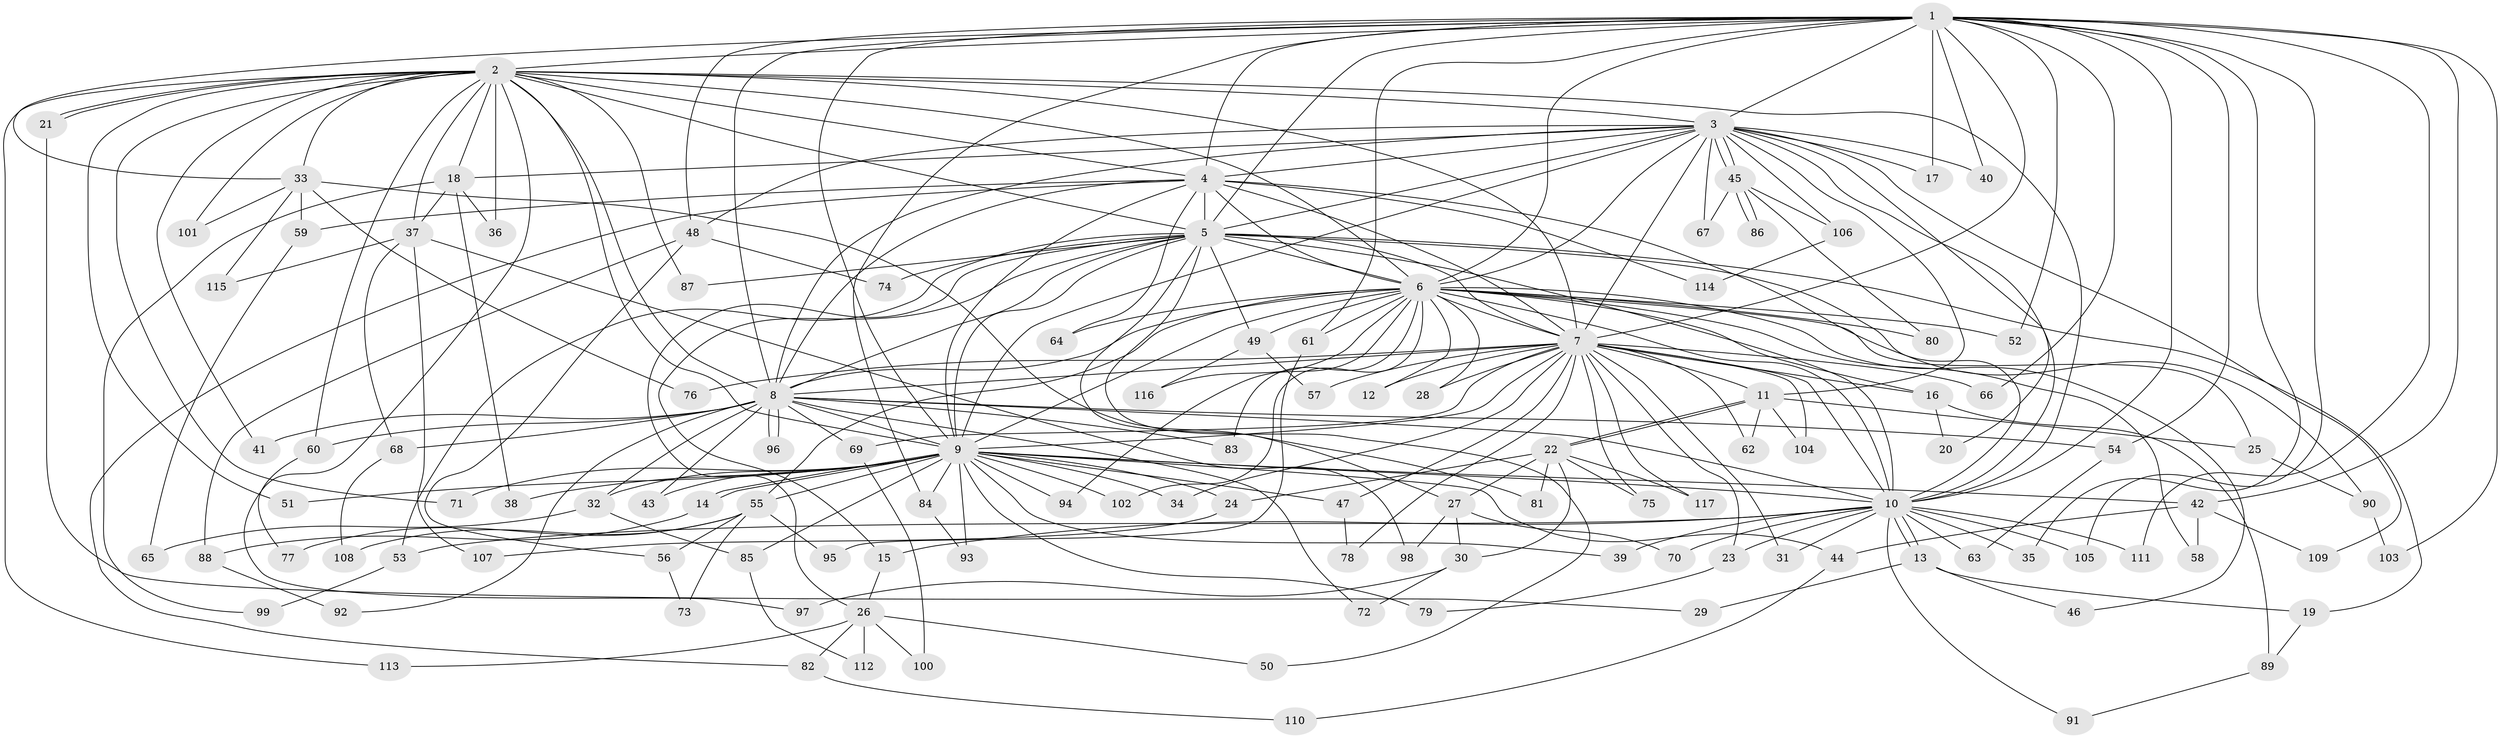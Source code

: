 // coarse degree distribution, {25: 0.014084507042253521, 23: 0.014084507042253521, 15: 0.028169014084507043, 9: 0.014084507042253521, 18: 0.014084507042253521, 26: 0.014084507042253521, 7: 0.04225352112676056, 2: 0.5352112676056338, 4: 0.028169014084507043, 3: 0.16901408450704225, 6: 0.056338028169014086, 8: 0.014084507042253521, 5: 0.028169014084507043, 1: 0.028169014084507043}
// Generated by graph-tools (version 1.1) at 2025/49/03/04/25 22:49:34]
// undirected, 117 vertices, 259 edges
graph export_dot {
  node [color=gray90,style=filled];
  1;
  2;
  3;
  4;
  5;
  6;
  7;
  8;
  9;
  10;
  11;
  12;
  13;
  14;
  15;
  16;
  17;
  18;
  19;
  20;
  21;
  22;
  23;
  24;
  25;
  26;
  27;
  28;
  29;
  30;
  31;
  32;
  33;
  34;
  35;
  36;
  37;
  38;
  39;
  40;
  41;
  42;
  43;
  44;
  45;
  46;
  47;
  48;
  49;
  50;
  51;
  52;
  53;
  54;
  55;
  56;
  57;
  58;
  59;
  60;
  61;
  62;
  63;
  64;
  65;
  66;
  67;
  68;
  69;
  70;
  71;
  72;
  73;
  74;
  75;
  76;
  77;
  78;
  79;
  80;
  81;
  82;
  83;
  84;
  85;
  86;
  87;
  88;
  89;
  90;
  91;
  92;
  93;
  94;
  95;
  96;
  97;
  98;
  99;
  100;
  101;
  102;
  103;
  104;
  105;
  106;
  107;
  108;
  109;
  110;
  111;
  112;
  113;
  114;
  115;
  116;
  117;
  1 -- 2;
  1 -- 3;
  1 -- 4;
  1 -- 5;
  1 -- 6;
  1 -- 7;
  1 -- 8;
  1 -- 9;
  1 -- 10;
  1 -- 17;
  1 -- 33;
  1 -- 35;
  1 -- 40;
  1 -- 42;
  1 -- 48;
  1 -- 52;
  1 -- 54;
  1 -- 61;
  1 -- 66;
  1 -- 84;
  1 -- 103;
  1 -- 105;
  1 -- 111;
  2 -- 3;
  2 -- 4;
  2 -- 5;
  2 -- 6;
  2 -- 7;
  2 -- 8;
  2 -- 9;
  2 -- 10;
  2 -- 18;
  2 -- 21;
  2 -- 21;
  2 -- 33;
  2 -- 36;
  2 -- 37;
  2 -- 41;
  2 -- 51;
  2 -- 60;
  2 -- 71;
  2 -- 87;
  2 -- 97;
  2 -- 101;
  2 -- 113;
  3 -- 4;
  3 -- 5;
  3 -- 6;
  3 -- 7;
  3 -- 8;
  3 -- 9;
  3 -- 10;
  3 -- 11;
  3 -- 17;
  3 -- 18;
  3 -- 20;
  3 -- 40;
  3 -- 45;
  3 -- 45;
  3 -- 48;
  3 -- 67;
  3 -- 106;
  3 -- 109;
  4 -- 5;
  4 -- 6;
  4 -- 7;
  4 -- 8;
  4 -- 9;
  4 -- 10;
  4 -- 59;
  4 -- 64;
  4 -- 82;
  4 -- 114;
  5 -- 6;
  5 -- 7;
  5 -- 8;
  5 -- 9;
  5 -- 10;
  5 -- 15;
  5 -- 19;
  5 -- 26;
  5 -- 27;
  5 -- 49;
  5 -- 50;
  5 -- 53;
  5 -- 74;
  5 -- 87;
  5 -- 90;
  6 -- 7;
  6 -- 8;
  6 -- 9;
  6 -- 10;
  6 -- 12;
  6 -- 16;
  6 -- 25;
  6 -- 28;
  6 -- 46;
  6 -- 49;
  6 -- 52;
  6 -- 55;
  6 -- 58;
  6 -- 61;
  6 -- 64;
  6 -- 80;
  6 -- 83;
  6 -- 94;
  6 -- 102;
  6 -- 116;
  7 -- 8;
  7 -- 9;
  7 -- 10;
  7 -- 11;
  7 -- 12;
  7 -- 16;
  7 -- 23;
  7 -- 28;
  7 -- 31;
  7 -- 34;
  7 -- 47;
  7 -- 57;
  7 -- 62;
  7 -- 66;
  7 -- 69;
  7 -- 75;
  7 -- 76;
  7 -- 78;
  7 -- 104;
  7 -- 117;
  8 -- 9;
  8 -- 10;
  8 -- 32;
  8 -- 41;
  8 -- 43;
  8 -- 54;
  8 -- 60;
  8 -- 68;
  8 -- 69;
  8 -- 72;
  8 -- 83;
  8 -- 92;
  8 -- 96;
  8 -- 96;
  9 -- 10;
  9 -- 14;
  9 -- 14;
  9 -- 24;
  9 -- 32;
  9 -- 34;
  9 -- 38;
  9 -- 39;
  9 -- 42;
  9 -- 43;
  9 -- 44;
  9 -- 47;
  9 -- 51;
  9 -- 55;
  9 -- 71;
  9 -- 79;
  9 -- 84;
  9 -- 85;
  9 -- 93;
  9 -- 94;
  9 -- 102;
  10 -- 13;
  10 -- 13;
  10 -- 15;
  10 -- 23;
  10 -- 31;
  10 -- 35;
  10 -- 39;
  10 -- 53;
  10 -- 63;
  10 -- 70;
  10 -- 91;
  10 -- 105;
  10 -- 111;
  11 -- 22;
  11 -- 22;
  11 -- 25;
  11 -- 62;
  11 -- 104;
  13 -- 19;
  13 -- 29;
  13 -- 46;
  14 -- 88;
  15 -- 26;
  16 -- 20;
  16 -- 89;
  18 -- 36;
  18 -- 37;
  18 -- 38;
  18 -- 99;
  19 -- 89;
  21 -- 29;
  22 -- 24;
  22 -- 27;
  22 -- 30;
  22 -- 75;
  22 -- 81;
  22 -- 117;
  23 -- 79;
  24 -- 107;
  25 -- 90;
  26 -- 50;
  26 -- 82;
  26 -- 100;
  26 -- 112;
  26 -- 113;
  27 -- 30;
  27 -- 70;
  27 -- 98;
  30 -- 72;
  30 -- 97;
  32 -- 65;
  32 -- 85;
  33 -- 59;
  33 -- 76;
  33 -- 81;
  33 -- 101;
  33 -- 115;
  37 -- 68;
  37 -- 98;
  37 -- 107;
  37 -- 115;
  42 -- 44;
  42 -- 58;
  42 -- 109;
  44 -- 110;
  45 -- 67;
  45 -- 80;
  45 -- 86;
  45 -- 86;
  45 -- 106;
  47 -- 78;
  48 -- 56;
  48 -- 74;
  48 -- 88;
  49 -- 57;
  49 -- 116;
  53 -- 99;
  54 -- 63;
  55 -- 56;
  55 -- 73;
  55 -- 77;
  55 -- 95;
  55 -- 108;
  56 -- 73;
  59 -- 65;
  60 -- 77;
  61 -- 95;
  68 -- 108;
  69 -- 100;
  82 -- 110;
  84 -- 93;
  85 -- 112;
  88 -- 92;
  89 -- 91;
  90 -- 103;
  106 -- 114;
}
